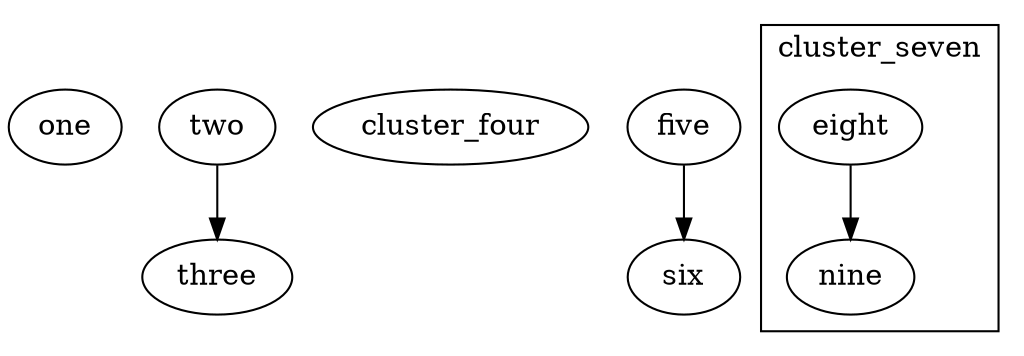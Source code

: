 digraph graph_29_01
{
	# 'one' is a node name, not a subgraph name.

	one { two -> three }

	# 'cluster_four' is a node name, not a subgraph name.

	cluster_four { five -> six }

	# 'cluster_seven' is a subgraph name, not a node name.

	subgraph cluster_seven { label = "\G" eight -> nine }
}
